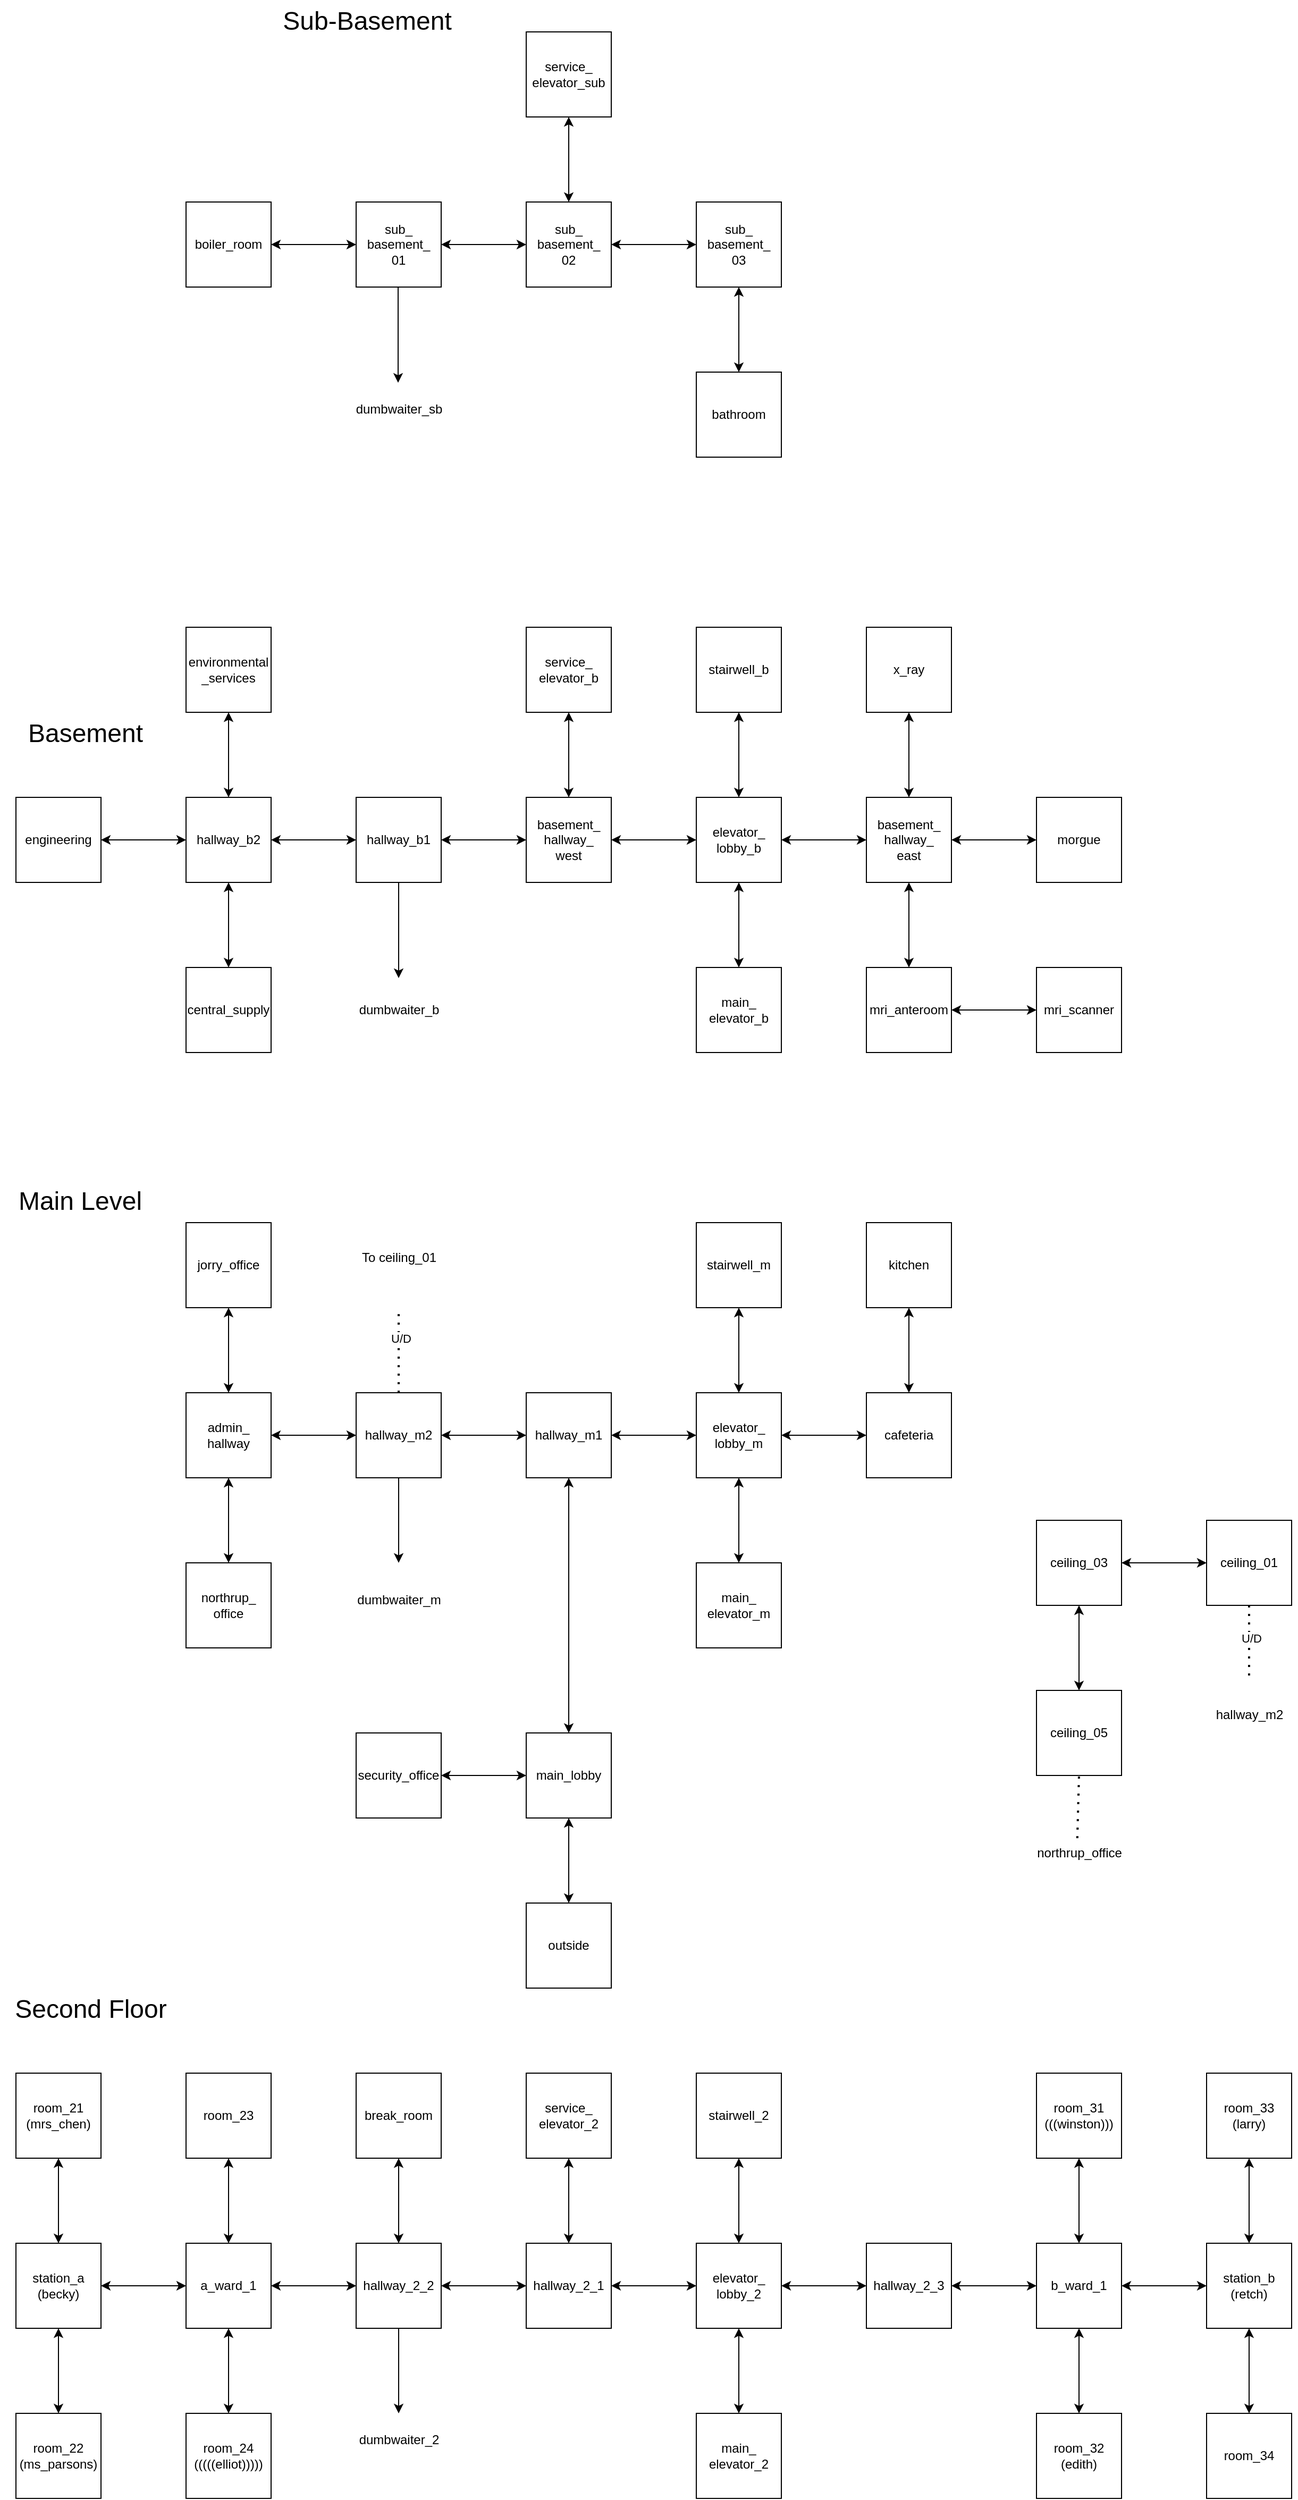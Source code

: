 <mxfile version="24.7.17">
  <diagram name="Page-1" id="ifslNYAoz_acobLtJExe">
    <mxGraphModel dx="3274" dy="3391" grid="1" gridSize="10" guides="1" tooltips="1" connect="1" arrows="1" fold="1" page="1" pageScale="1" pageWidth="1920" pageHeight="1200" math="0" shadow="0">
      <root>
        <mxCell id="0" />
        <mxCell id="1" parent="0" />
        <mxCell id="qfG-5sboeh_dWvt4FY1i-1" value="main_lobby" style="whiteSpace=wrap;html=1;aspect=fixed;" parent="1" vertex="1">
          <mxGeometry x="400" y="320" width="80" height="80" as="geometry" />
        </mxCell>
        <mxCell id="qfG-5sboeh_dWvt4FY1i-2" value="main_&lt;div&gt;elevator_m&lt;/div&gt;" style="whiteSpace=wrap;html=1;aspect=fixed;" parent="1" vertex="1">
          <mxGeometry x="560" y="160" width="80" height="80" as="geometry" />
        </mxCell>
        <mxCell id="qfG-5sboeh_dWvt4FY1i-8" value="security_office" style="whiteSpace=wrap;html=1;aspect=fixed;" parent="1" vertex="1">
          <mxGeometry x="240" y="320" width="80" height="80" as="geometry" />
        </mxCell>
        <mxCell id="qfG-5sboeh_dWvt4FY1i-12" value="elevator_&lt;div&gt;lobby_m&lt;/div&gt;" style="whiteSpace=wrap;html=1;aspect=fixed;" parent="1" vertex="1">
          <mxGeometry x="560" width="80" height="80" as="geometry" />
        </mxCell>
        <mxCell id="qfG-5sboeh_dWvt4FY1i-13" value="" style="endArrow=classic;startArrow=classic;html=1;rounded=0;exitX=0.5;exitY=0;exitDx=0;exitDy=0;entryX=0.5;entryY=1;entryDx=0;entryDy=0;" parent="1" source="qfG-5sboeh_dWvt4FY1i-2" target="qfG-5sboeh_dWvt4FY1i-12" edge="1">
          <mxGeometry width="50" height="50" relative="1" as="geometry">
            <mxPoint x="710" y="130" as="sourcePoint" />
            <mxPoint x="760" y="80" as="targetPoint" />
          </mxGeometry>
        </mxCell>
        <mxCell id="qfG-5sboeh_dWvt4FY1i-14" value="" style="endArrow=classic;startArrow=classic;html=1;rounded=0;entryX=0;entryY=0.5;entryDx=0;entryDy=0;exitX=1;exitY=0.5;exitDx=0;exitDy=0;" parent="1" target="qfG-5sboeh_dWvt4FY1i-12" edge="1">
          <mxGeometry width="50" height="50" relative="1" as="geometry">
            <mxPoint x="480" y="40" as="sourcePoint" />
            <mxPoint x="530" y="100" as="targetPoint" />
          </mxGeometry>
        </mxCell>
        <mxCell id="qfG-5sboeh_dWvt4FY1i-15" value="hallway_m1" style="whiteSpace=wrap;html=1;aspect=fixed;" parent="1" vertex="1">
          <mxGeometry x="400" width="80" height="80" as="geometry" />
        </mxCell>
        <mxCell id="qfG-5sboeh_dWvt4FY1i-16" value="admin_&lt;div&gt;hallway&lt;/div&gt;" style="whiteSpace=wrap;html=1;aspect=fixed;" parent="1" vertex="1">
          <mxGeometry x="80" width="80" height="80" as="geometry" />
        </mxCell>
        <mxCell id="qfG-5sboeh_dWvt4FY1i-17" value="cafeteria" style="whiteSpace=wrap;html=1;aspect=fixed;" parent="1" vertex="1">
          <mxGeometry x="720" width="80" height="80" as="geometry" />
        </mxCell>
        <mxCell id="qfG-5sboeh_dWvt4FY1i-18" value="kitchen" style="whiteSpace=wrap;html=1;aspect=fixed;" parent="1" vertex="1">
          <mxGeometry x="720" y="-160" width="80" height="80" as="geometry" />
        </mxCell>
        <mxCell id="qfG-5sboeh_dWvt4FY1i-21" value="" style="endArrow=classic;startArrow=classic;html=1;rounded=0;exitX=1;exitY=0.5;exitDx=0;exitDy=0;entryX=0;entryY=0.5;entryDx=0;entryDy=0;" parent="1" source="qfG-5sboeh_dWvt4FY1i-12" target="qfG-5sboeh_dWvt4FY1i-17" edge="1">
          <mxGeometry width="50" height="50" relative="1" as="geometry">
            <mxPoint x="670" y="-40" as="sourcePoint" />
            <mxPoint x="720" y="-90" as="targetPoint" />
          </mxGeometry>
        </mxCell>
        <mxCell id="qfG-5sboeh_dWvt4FY1i-24" value="northrup_&lt;div&gt;office&lt;/div&gt;" style="whiteSpace=wrap;html=1;aspect=fixed;" parent="1" vertex="1">
          <mxGeometry x="80" y="160" width="80" height="80" as="geometry" />
        </mxCell>
        <mxCell id="qfG-5sboeh_dWvt4FY1i-27" value="jorry_office" style="whiteSpace=wrap;html=1;aspect=fixed;" parent="1" vertex="1">
          <mxGeometry x="80" y="-160" width="80" height="80" as="geometry" />
        </mxCell>
        <mxCell id="qfG-5sboeh_dWvt4FY1i-28" value="" style="endArrow=classic;startArrow=classic;html=1;rounded=0;entryX=0.5;entryY=1;entryDx=0;entryDy=0;exitX=0.5;exitY=0;exitDx=0;exitDy=0;" parent="1" source="qfG-5sboeh_dWvt4FY1i-16" target="qfG-5sboeh_dWvt4FY1i-27" edge="1">
          <mxGeometry width="50" height="50" relative="1" as="geometry">
            <mxPoint x="30" as="sourcePoint" />
            <mxPoint x="80" y="-50" as="targetPoint" />
          </mxGeometry>
        </mxCell>
        <mxCell id="qfG-5sboeh_dWvt4FY1i-29" value="stairwell_m" style="whiteSpace=wrap;html=1;aspect=fixed;" parent="1" vertex="1">
          <mxGeometry x="560" y="-160" width="80" height="80" as="geometry" />
        </mxCell>
        <mxCell id="qfG-5sboeh_dWvt4FY1i-30" value="" style="endArrow=classic;startArrow=classic;html=1;rounded=0;exitX=0.5;exitY=0;exitDx=0;exitDy=0;entryX=0.5;entryY=1;entryDx=0;entryDy=0;" parent="1" source="qfG-5sboeh_dWvt4FY1i-12" target="qfG-5sboeh_dWvt4FY1i-29" edge="1">
          <mxGeometry width="50" height="50" relative="1" as="geometry">
            <mxPoint x="650" y="-40" as="sourcePoint" />
            <mxPoint x="700" y="-90" as="targetPoint" />
          </mxGeometry>
        </mxCell>
        <mxCell id="qfG-5sboeh_dWvt4FY1i-31" value="&lt;font style=&quot;font-size: 24px;&quot;&gt;Main Level&lt;/font&gt;" style="text;html=1;align=center;verticalAlign=middle;resizable=0;points=[];autosize=1;strokeColor=none;fillColor=none;" parent="1" vertex="1">
          <mxGeometry x="-90" y="-200" width="140" height="40" as="geometry" />
        </mxCell>
        <mxCell id="tPwMybB11Bxk-xAltd_m-1" value="main_&lt;div&gt;elevator_b&lt;/div&gt;" style="whiteSpace=wrap;html=1;aspect=fixed;" parent="1" vertex="1">
          <mxGeometry x="560" y="-400" width="80" height="80" as="geometry" />
        </mxCell>
        <mxCell id="tPwMybB11Bxk-xAltd_m-2" value="elevator_&lt;div&gt;lobby_b&lt;/div&gt;" style="whiteSpace=wrap;html=1;aspect=fixed;" parent="1" vertex="1">
          <mxGeometry x="560" y="-560" width="80" height="80" as="geometry" />
        </mxCell>
        <mxCell id="tPwMybB11Bxk-xAltd_m-3" value="" style="endArrow=classic;startArrow=classic;html=1;rounded=0;exitX=0.5;exitY=0;exitDx=0;exitDy=0;entryX=0.5;entryY=1;entryDx=0;entryDy=0;" parent="1" source="tPwMybB11Bxk-xAltd_m-1" target="tPwMybB11Bxk-xAltd_m-2" edge="1">
          <mxGeometry width="50" height="50" relative="1" as="geometry">
            <mxPoint x="720" y="-390" as="sourcePoint" />
            <mxPoint x="770" y="-440" as="targetPoint" />
          </mxGeometry>
        </mxCell>
        <mxCell id="tPwMybB11Bxk-xAltd_m-4" value="basement_&lt;div&gt;hallway_&lt;/div&gt;&lt;div&gt;east&lt;/div&gt;" style="whiteSpace=wrap;html=1;aspect=fixed;" parent="1" vertex="1">
          <mxGeometry x="720" y="-560" width="80" height="80" as="geometry" />
        </mxCell>
        <mxCell id="tPwMybB11Bxk-xAltd_m-5" value="basement_&lt;div&gt;hallway_&lt;/div&gt;&lt;div&gt;west&lt;/div&gt;" style="whiteSpace=wrap;html=1;aspect=fixed;" parent="1" vertex="1">
          <mxGeometry x="400" y="-560" width="80" height="80" as="geometry" />
        </mxCell>
        <mxCell id="tPwMybB11Bxk-xAltd_m-6" value="service_&lt;div&gt;elevator_b&lt;/div&gt;" style="whiteSpace=wrap;html=1;aspect=fixed;" parent="1" vertex="1">
          <mxGeometry x="400" y="-720" width="80" height="80" as="geometry" />
        </mxCell>
        <mxCell id="tPwMybB11Bxk-xAltd_m-7" value="" style="endArrow=classic;startArrow=classic;html=1;rounded=0;exitX=1;exitY=0.5;exitDx=0;exitDy=0;entryX=0;entryY=0.5;entryDx=0;entryDy=0;" parent="1" source="tPwMybB11Bxk-xAltd_m-2" target="tPwMybB11Bxk-xAltd_m-4" edge="1">
          <mxGeometry width="50" height="50" relative="1" as="geometry">
            <mxPoint x="720" y="-590" as="sourcePoint" />
            <mxPoint x="770" y="-640" as="targetPoint" />
          </mxGeometry>
        </mxCell>
        <mxCell id="tPwMybB11Bxk-xAltd_m-8" value="" style="endArrow=classic;startArrow=classic;html=1;rounded=0;entryX=0;entryY=0.5;entryDx=0;entryDy=0;exitX=1;exitY=0.5;exitDx=0;exitDy=0;" parent="1" source="tPwMybB11Bxk-xAltd_m-5" target="tPwMybB11Bxk-xAltd_m-2" edge="1">
          <mxGeometry width="50" height="50" relative="1" as="geometry">
            <mxPoint x="470" y="-410" as="sourcePoint" />
            <mxPoint x="520" y="-460" as="targetPoint" />
          </mxGeometry>
        </mxCell>
        <mxCell id="tPwMybB11Bxk-xAltd_m-9" value="" style="endArrow=classic;startArrow=classic;html=1;rounded=0;entryX=0.5;entryY=1;entryDx=0;entryDy=0;exitX=0.5;exitY=0;exitDx=0;exitDy=0;" parent="1" source="tPwMybB11Bxk-xAltd_m-5" target="tPwMybB11Bxk-xAltd_m-6" edge="1">
          <mxGeometry width="50" height="50" relative="1" as="geometry">
            <mxPoint x="350" y="-550" as="sourcePoint" />
            <mxPoint x="400" y="-600" as="targetPoint" />
          </mxGeometry>
        </mxCell>
        <mxCell id="tPwMybB11Bxk-xAltd_m-12" value="hallway_b2" style="whiteSpace=wrap;html=1;aspect=fixed;" parent="1" vertex="1">
          <mxGeometry x="80" y="-560" width="80" height="80" as="geometry" />
        </mxCell>
        <mxCell id="tPwMybB11Bxk-xAltd_m-15" value="engineering" style="whiteSpace=wrap;html=1;aspect=fixed;" parent="1" vertex="1">
          <mxGeometry x="-80" y="-560" width="80" height="80" as="geometry" />
        </mxCell>
        <mxCell id="tPwMybB11Bxk-xAltd_m-17" value="stairwell_b" style="whiteSpace=wrap;html=1;aspect=fixed;" parent="1" vertex="1">
          <mxGeometry x="560" y="-720" width="80" height="80" as="geometry" />
        </mxCell>
        <mxCell id="tPwMybB11Bxk-xAltd_m-18" value="" style="endArrow=classic;startArrow=classic;html=1;rounded=0;exitX=0.5;exitY=0;exitDx=0;exitDy=0;entryX=0.5;entryY=1;entryDx=0;entryDy=0;" parent="1" source="tPwMybB11Bxk-xAltd_m-2" target="tPwMybB11Bxk-xAltd_m-17" edge="1">
          <mxGeometry width="50" height="50" relative="1" as="geometry">
            <mxPoint x="680" y="-590" as="sourcePoint" />
            <mxPoint x="730" y="-640" as="targetPoint" />
          </mxGeometry>
        </mxCell>
        <mxCell id="tPwMybB11Bxk-xAltd_m-19" value="hallway_m2" style="whiteSpace=wrap;html=1;aspect=fixed;" parent="1" vertex="1">
          <mxGeometry x="240" width="80" height="80" as="geometry" />
        </mxCell>
        <mxCell id="tPwMybB11Bxk-xAltd_m-20" value="" style="endArrow=classic;startArrow=classic;html=1;rounded=0;exitX=1;exitY=0.5;exitDx=0;exitDy=0;entryX=0;entryY=0.5;entryDx=0;entryDy=0;" parent="1" source="qfG-5sboeh_dWvt4FY1i-16" target="tPwMybB11Bxk-xAltd_m-19" edge="1">
          <mxGeometry width="50" height="50" relative="1" as="geometry">
            <mxPoint x="220" y="-110" as="sourcePoint" />
            <mxPoint x="270" y="-160" as="targetPoint" />
          </mxGeometry>
        </mxCell>
        <mxCell id="tPwMybB11Bxk-xAltd_m-21" value="" style="endArrow=classic;startArrow=classic;html=1;rounded=0;exitX=1;exitY=0.5;exitDx=0;exitDy=0;entryX=0;entryY=0.5;entryDx=0;entryDy=0;" parent="1" source="tPwMybB11Bxk-xAltd_m-19" target="qfG-5sboeh_dWvt4FY1i-15" edge="1">
          <mxGeometry width="50" height="50" relative="1" as="geometry">
            <mxPoint x="330" y="-230" as="sourcePoint" />
            <mxPoint x="380" y="-280" as="targetPoint" />
          </mxGeometry>
        </mxCell>
        <mxCell id="tPwMybB11Bxk-xAltd_m-23" value="hallway_b1" style="whiteSpace=wrap;html=1;aspect=fixed;" parent="1" vertex="1">
          <mxGeometry x="240" y="-560" width="80" height="80" as="geometry" />
        </mxCell>
        <mxCell id="tPwMybB11Bxk-xAltd_m-24" value="" style="endArrow=classic;startArrow=classic;html=1;rounded=0;entryX=0;entryY=0.5;entryDx=0;entryDy=0;exitX=1;exitY=0.5;exitDx=0;exitDy=0;" parent="1" source="tPwMybB11Bxk-xAltd_m-23" target="tPwMybB11Bxk-xAltd_m-5" edge="1">
          <mxGeometry width="50" height="50" relative="1" as="geometry">
            <mxPoint x="320" y="-380" as="sourcePoint" />
            <mxPoint x="370" y="-430" as="targetPoint" />
          </mxGeometry>
        </mxCell>
        <mxCell id="tPwMybB11Bxk-xAltd_m-25" value="" style="endArrow=classic;startArrow=classic;html=1;rounded=0;exitX=1;exitY=0.5;exitDx=0;exitDy=0;entryX=0;entryY=0.5;entryDx=0;entryDy=0;" parent="1" source="tPwMybB11Bxk-xAltd_m-12" target="tPwMybB11Bxk-xAltd_m-23" edge="1">
          <mxGeometry width="50" height="50" relative="1" as="geometry">
            <mxPoint x="210" y="-600" as="sourcePoint" />
            <mxPoint x="260" y="-650" as="targetPoint" />
          </mxGeometry>
        </mxCell>
        <mxCell id="tPwMybB11Bxk-xAltd_m-27" value="dumbwaiter_m" style="text;html=1;align=center;verticalAlign=middle;resizable=0;points=[];autosize=1;strokeColor=none;fillColor=none;" parent="1" vertex="1">
          <mxGeometry x="225" y="180" width="110" height="30" as="geometry" />
        </mxCell>
        <mxCell id="tPwMybB11Bxk-xAltd_m-29" value="dumbwaiter_b" style="text;html=1;align=center;verticalAlign=middle;resizable=0;points=[];autosize=1;strokeColor=none;fillColor=none;" parent="1" vertex="1">
          <mxGeometry x="225" y="-375" width="110" height="30" as="geometry" />
        </mxCell>
        <mxCell id="tPwMybB11Bxk-xAltd_m-30" value="morgue" style="whiteSpace=wrap;html=1;aspect=fixed;" parent="1" vertex="1">
          <mxGeometry x="880" y="-560" width="80" height="80" as="geometry" />
        </mxCell>
        <mxCell id="tPwMybB11Bxk-xAltd_m-31" value="" style="endArrow=classic;startArrow=classic;html=1;rounded=0;exitX=1;exitY=0.5;exitDx=0;exitDy=0;entryX=0;entryY=0.5;entryDx=0;entryDy=0;" parent="1" source="tPwMybB11Bxk-xAltd_m-4" target="tPwMybB11Bxk-xAltd_m-30" edge="1">
          <mxGeometry width="50" height="50" relative="1" as="geometry">
            <mxPoint x="890" y="-660" as="sourcePoint" />
            <mxPoint x="870" y="-520" as="targetPoint" />
          </mxGeometry>
        </mxCell>
        <mxCell id="tPwMybB11Bxk-xAltd_m-32" value="&lt;font style=&quot;font-size: 24px;&quot;&gt;Basement&lt;/font&gt;" style="text;html=1;align=center;verticalAlign=middle;resizable=0;points=[];autosize=1;strokeColor=none;fillColor=none;" parent="1" vertex="1">
          <mxGeometry x="-80" y="-640" width="130" height="40" as="geometry" />
        </mxCell>
        <mxCell id="tPwMybB11Bxk-xAltd_m-33" value="main_&lt;div&gt;elevator_2&lt;/div&gt;" style="whiteSpace=wrap;html=1;aspect=fixed;" parent="1" vertex="1">
          <mxGeometry x="560" y="960" width="80" height="80" as="geometry" />
        </mxCell>
        <mxCell id="tPwMybB11Bxk-xAltd_m-34" value="elevator_&lt;div&gt;lobby_2&lt;/div&gt;" style="whiteSpace=wrap;html=1;aspect=fixed;" parent="1" vertex="1">
          <mxGeometry x="560" y="800" width="80" height="80" as="geometry" />
        </mxCell>
        <mxCell id="tPwMybB11Bxk-xAltd_m-35" value="" style="endArrow=classic;startArrow=classic;html=1;rounded=0;exitX=0.5;exitY=0;exitDx=0;exitDy=0;entryX=0.5;entryY=1;entryDx=0;entryDy=0;" parent="1" source="tPwMybB11Bxk-xAltd_m-33" target="tPwMybB11Bxk-xAltd_m-34" edge="1">
          <mxGeometry width="50" height="50" relative="1" as="geometry">
            <mxPoint x="720" y="970" as="sourcePoint" />
            <mxPoint x="770" y="920" as="targetPoint" />
          </mxGeometry>
        </mxCell>
        <mxCell id="tPwMybB11Bxk-xAltd_m-36" value="stairwell_2" style="whiteSpace=wrap;html=1;aspect=fixed;" parent="1" vertex="1">
          <mxGeometry x="560" y="640" width="80" height="80" as="geometry" />
        </mxCell>
        <mxCell id="tPwMybB11Bxk-xAltd_m-37" value="" style="endArrow=classic;startArrow=classic;html=1;rounded=0;exitX=0.5;exitY=0;exitDx=0;exitDy=0;entryX=0.5;entryY=1;entryDx=0;entryDy=0;" parent="1" source="tPwMybB11Bxk-xAltd_m-34" target="tPwMybB11Bxk-xAltd_m-36" edge="1">
          <mxGeometry width="50" height="50" relative="1" as="geometry">
            <mxPoint x="680" y="770" as="sourcePoint" />
            <mxPoint x="730" y="720" as="targetPoint" />
          </mxGeometry>
        </mxCell>
        <mxCell id="tPwMybB11Bxk-xAltd_m-38" value="hallway_2_1" style="whiteSpace=wrap;html=1;aspect=fixed;" parent="1" vertex="1">
          <mxGeometry x="400" y="800" width="80" height="80" as="geometry" />
        </mxCell>
        <mxCell id="tPwMybB11Bxk-xAltd_m-39" value="service_&lt;div&gt;elevator_2&lt;/div&gt;" style="whiteSpace=wrap;html=1;aspect=fixed;" parent="1" vertex="1">
          <mxGeometry x="400" y="640" width="80" height="80" as="geometry" />
        </mxCell>
        <mxCell id="tPwMybB11Bxk-xAltd_m-40" value="" style="endArrow=classic;startArrow=classic;html=1;rounded=0;entryX=0;entryY=0.5;entryDx=0;entryDy=0;exitX=1;exitY=0.5;exitDx=0;exitDy=0;" parent="1" source="tPwMybB11Bxk-xAltd_m-38" target="tPwMybB11Bxk-xAltd_m-34" edge="1">
          <mxGeometry width="50" height="50" relative="1" as="geometry">
            <mxPoint x="450" y="970" as="sourcePoint" />
            <mxPoint x="500" y="920" as="targetPoint" />
          </mxGeometry>
        </mxCell>
        <mxCell id="tPwMybB11Bxk-xAltd_m-41" value="" style="endArrow=classic;startArrow=classic;html=1;rounded=0;entryX=0.5;entryY=1;entryDx=0;entryDy=0;exitX=0.5;exitY=0;exitDx=0;exitDy=0;" parent="1" source="tPwMybB11Bxk-xAltd_m-38" target="tPwMybB11Bxk-xAltd_m-39" edge="1">
          <mxGeometry width="50" height="50" relative="1" as="geometry">
            <mxPoint x="310" y="830" as="sourcePoint" />
            <mxPoint x="360" y="780" as="targetPoint" />
          </mxGeometry>
        </mxCell>
        <mxCell id="tPwMybB11Bxk-xAltd_m-42" value="hallway_2_2" style="whiteSpace=wrap;html=1;aspect=fixed;" parent="1" vertex="1">
          <mxGeometry x="240" y="800" width="80" height="80" as="geometry" />
        </mxCell>
        <mxCell id="tPwMybB11Bxk-xAltd_m-43" value="" style="endArrow=classic;startArrow=classic;html=1;rounded=0;exitX=1;exitY=0.5;exitDx=0;exitDy=0;entryX=0;entryY=0.5;entryDx=0;entryDy=0;" parent="1" source="tPwMybB11Bxk-xAltd_m-42" target="tPwMybB11Bxk-xAltd_m-38" edge="1">
          <mxGeometry width="50" height="50" relative="1" as="geometry">
            <mxPoint x="290" y="690" as="sourcePoint" />
            <mxPoint x="340" y="640" as="targetPoint" />
          </mxGeometry>
        </mxCell>
        <mxCell id="tPwMybB11Bxk-xAltd_m-44" value="dumbwaiter_2" style="text;html=1;align=center;verticalAlign=middle;resizable=0;points=[];autosize=1;strokeColor=none;fillColor=none;" parent="1" vertex="1">
          <mxGeometry x="225" y="970" width="110" height="30" as="geometry" />
        </mxCell>
        <mxCell id="tPwMybB11Bxk-xAltd_m-47" value="&lt;font style=&quot;font-size: 24px;&quot;&gt;Second Floor&lt;/font&gt;" style="text;html=1;align=center;verticalAlign=middle;resizable=0;points=[];autosize=1;strokeColor=none;fillColor=none;" parent="1" vertex="1">
          <mxGeometry x="-95" y="560" width="170" height="40" as="geometry" />
        </mxCell>
        <mxCell id="asU1JeA8CYxMuC0H8y0G-1" value="" style="endArrow=classic;html=1;rounded=0;exitX=0.5;exitY=1;exitDx=0;exitDy=0;" parent="1" source="tPwMybB11Bxk-xAltd_m-23" edge="1">
          <mxGeometry width="50" height="50" relative="1" as="geometry">
            <mxPoint x="300" y="-400" as="sourcePoint" />
            <mxPoint x="280" y="-390" as="targetPoint" />
          </mxGeometry>
        </mxCell>
        <mxCell id="asU1JeA8CYxMuC0H8y0G-2" value="" style="endArrow=classic;html=1;rounded=0;exitX=0.5;exitY=1;exitDx=0;exitDy=0;" parent="1" source="tPwMybB11Bxk-xAltd_m-19" edge="1">
          <mxGeometry width="50" height="50" relative="1" as="geometry">
            <mxPoint x="290" y="140" as="sourcePoint" />
            <mxPoint x="280" y="160" as="targetPoint" />
          </mxGeometry>
        </mxCell>
        <mxCell id="asU1JeA8CYxMuC0H8y0G-3" value="" style="endArrow=classic;html=1;rounded=0;exitX=0.5;exitY=1;exitDx=0;exitDy=0;" parent="1" source="tPwMybB11Bxk-xAltd_m-42" edge="1">
          <mxGeometry width="50" height="50" relative="1" as="geometry">
            <mxPoint x="330" y="950" as="sourcePoint" />
            <mxPoint x="280" y="960" as="targetPoint" />
          </mxGeometry>
        </mxCell>
        <mxCell id="asU1JeA8CYxMuC0H8y0G-6" value="sub_&lt;div&gt;basement_&lt;/div&gt;&lt;div&gt;01&lt;/div&gt;" style="whiteSpace=wrap;html=1;aspect=fixed;" parent="1" vertex="1">
          <mxGeometry x="240" y="-1120" width="80" height="80" as="geometry" />
        </mxCell>
        <mxCell id="asU1JeA8CYxMuC0H8y0G-11" value="central_supply" style="whiteSpace=wrap;html=1;aspect=fixed;" parent="1" vertex="1">
          <mxGeometry x="80" y="-400" width="80" height="80" as="geometry" />
        </mxCell>
        <mxCell id="asU1JeA8CYxMuC0H8y0G-12" value="sub_&lt;div&gt;basement_&lt;/div&gt;&lt;div&gt;02&lt;/div&gt;" style="whiteSpace=wrap;html=1;aspect=fixed;" parent="1" vertex="1">
          <mxGeometry x="400" y="-1120" width="80" height="80" as="geometry" />
        </mxCell>
        <mxCell id="asU1JeA8CYxMuC0H8y0G-14" value="service_&lt;div&gt;elevator_sub&lt;/div&gt;" style="whiteSpace=wrap;html=1;aspect=fixed;" parent="1" vertex="1">
          <mxGeometry x="400" y="-1280" width="80" height="80" as="geometry" />
        </mxCell>
        <mxCell id="asU1JeA8CYxMuC0H8y0G-15" value="" style="endArrow=classic;startArrow=classic;html=1;rounded=0;exitX=0.5;exitY=0;exitDx=0;exitDy=0;entryX=0.5;entryY=1;entryDx=0;entryDy=0;" parent="1" source="asU1JeA8CYxMuC0H8y0G-12" target="asU1JeA8CYxMuC0H8y0G-14" edge="1">
          <mxGeometry width="50" height="50" relative="1" as="geometry">
            <mxPoint x="490" y="-1140" as="sourcePoint" />
            <mxPoint x="540" y="-1190" as="targetPoint" />
          </mxGeometry>
        </mxCell>
        <mxCell id="asU1JeA8CYxMuC0H8y0G-20" value="&lt;font style=&quot;font-size: 24px;&quot;&gt;Sub-Basement&lt;/font&gt;" style="text;html=1;align=center;verticalAlign=middle;resizable=0;points=[];autosize=1;strokeColor=none;fillColor=none;" parent="1" vertex="1">
          <mxGeometry x="160" y="-1310" width="180" height="40" as="geometry" />
        </mxCell>
        <mxCell id="mr-Dp4IAB0k9WiGIZRGf-1" value="" style="endArrow=classic;startArrow=classic;html=1;rounded=0;exitX=1;exitY=0.5;exitDx=0;exitDy=0;entryX=0;entryY=0.5;entryDx=0;entryDy=0;" parent="1" source="tPwMybB11Bxk-xAltd_m-15" target="tPwMybB11Bxk-xAltd_m-12" edge="1">
          <mxGeometry width="50" height="50" relative="1" as="geometry">
            <mxPoint x="130" y="-670" as="sourcePoint" />
            <mxPoint x="180" y="-720" as="targetPoint" />
          </mxGeometry>
        </mxCell>
        <mxCell id="oefkJ1ysLZ4ZXrgewn-d-1" value="environmental&lt;div&gt;_services&lt;/div&gt;" style="whiteSpace=wrap;html=1;aspect=fixed;" parent="1" vertex="1">
          <mxGeometry x="80" y="-720" width="80" height="80" as="geometry" />
        </mxCell>
        <mxCell id="oefkJ1ysLZ4ZXrgewn-d-2" value="" style="endArrow=classic;startArrow=classic;html=1;rounded=0;exitX=0.5;exitY=0;exitDx=0;exitDy=0;entryX=0.5;entryY=1;entryDx=0;entryDy=0;" parent="1" source="tPwMybB11Bxk-xAltd_m-12" target="oefkJ1ysLZ4ZXrgewn-d-1" edge="1">
          <mxGeometry width="50" height="50" relative="1" as="geometry">
            <mxPoint x="210" y="-590" as="sourcePoint" />
            <mxPoint x="260" y="-640" as="targetPoint" />
          </mxGeometry>
        </mxCell>
        <mxCell id="Ro30wuysqxpOcJ6ZnLPi-1" value="hallway_2_3" style="whiteSpace=wrap;html=1;aspect=fixed;" parent="1" vertex="1">
          <mxGeometry x="720" y="800" width="80" height="80" as="geometry" />
        </mxCell>
        <mxCell id="Ro30wuysqxpOcJ6ZnLPi-2" value="" style="endArrow=classic;startArrow=classic;html=1;rounded=0;exitX=1;exitY=0.5;exitDx=0;exitDy=0;entryX=0;entryY=0.5;entryDx=0;entryDy=0;" parent="1" source="tPwMybB11Bxk-xAltd_m-34" target="Ro30wuysqxpOcJ6ZnLPi-1" edge="1">
          <mxGeometry width="50" height="50" relative="1" as="geometry">
            <mxPoint x="700" y="740" as="sourcePoint" />
            <mxPoint x="750" y="690" as="targetPoint" />
          </mxGeometry>
        </mxCell>
        <mxCell id="Ro30wuysqxpOcJ6ZnLPi-5" value="x_ray" style="whiteSpace=wrap;html=1;aspect=fixed;" parent="1" vertex="1">
          <mxGeometry x="720" y="-720" width="80" height="80" as="geometry" />
        </mxCell>
        <mxCell id="Ro30wuysqxpOcJ6ZnLPi-7" value="mri_anteroom" style="whiteSpace=wrap;html=1;aspect=fixed;" parent="1" vertex="1">
          <mxGeometry x="720" y="-400" width="80" height="80" as="geometry" />
        </mxCell>
        <mxCell id="Ro30wuysqxpOcJ6ZnLPi-8" value="mri_scanner" style="whiteSpace=wrap;html=1;aspect=fixed;" parent="1" vertex="1">
          <mxGeometry x="880" y="-400" width="80" height="80" as="geometry" />
        </mxCell>
        <mxCell id="Wa4HmB7pNGT4p0sFPQ5S-1" value="a_ward_1" style="whiteSpace=wrap;html=1;aspect=fixed;" parent="1" vertex="1">
          <mxGeometry x="80" y="800" width="80" height="80" as="geometry" />
        </mxCell>
        <mxCell id="Wa4HmB7pNGT4p0sFPQ5S-2" value="" style="endArrow=classic;startArrow=classic;html=1;rounded=0;exitX=1;exitY=0.5;exitDx=0;exitDy=0;entryX=0;entryY=0.5;entryDx=0;entryDy=0;" parent="1" source="Wa4HmB7pNGT4p0sFPQ5S-1" target="tPwMybB11Bxk-xAltd_m-42" edge="1">
          <mxGeometry width="50" height="50" relative="1" as="geometry">
            <mxPoint x="210" y="740" as="sourcePoint" />
            <mxPoint x="260" y="690" as="targetPoint" />
          </mxGeometry>
        </mxCell>
        <mxCell id="Wa4HmB7pNGT4p0sFPQ5S-3" value="station_a&lt;div&gt;(becky)&lt;/div&gt;" style="whiteSpace=wrap;html=1;aspect=fixed;" parent="1" vertex="1">
          <mxGeometry x="-80" y="800" width="80" height="80" as="geometry" />
        </mxCell>
        <mxCell id="Wa4HmB7pNGT4p0sFPQ5S-4" value="" style="endArrow=classic;startArrow=classic;html=1;rounded=0;exitX=1;exitY=0.5;exitDx=0;exitDy=0;entryX=0;entryY=0.5;entryDx=0;entryDy=0;" parent="1" source="Wa4HmB7pNGT4p0sFPQ5S-3" target="Wa4HmB7pNGT4p0sFPQ5S-1" edge="1">
          <mxGeometry width="50" height="50" relative="1" as="geometry">
            <mxPoint x="160" y="720" as="sourcePoint" />
            <mxPoint x="210" y="670" as="targetPoint" />
          </mxGeometry>
        </mxCell>
        <mxCell id="InT270h7NLE9BvcGHs4i-1" value="outside" style="whiteSpace=wrap;html=1;aspect=fixed;" parent="1" vertex="1">
          <mxGeometry x="400" y="480" width="80" height="80" as="geometry" />
        </mxCell>
        <mxCell id="InT270h7NLE9BvcGHs4i-2" value="" style="endArrow=classic;startArrow=classic;html=1;rounded=0;exitX=0.5;exitY=0;exitDx=0;exitDy=0;entryX=0.5;entryY=1;entryDx=0;entryDy=0;" parent="1" source="InT270h7NLE9BvcGHs4i-1" target="qfG-5sboeh_dWvt4FY1i-1" edge="1">
          <mxGeometry width="50" height="50" relative="1" as="geometry">
            <mxPoint x="520" y="440" as="sourcePoint" />
            <mxPoint x="570" y="390" as="targetPoint" />
          </mxGeometry>
        </mxCell>
        <mxCell id="l9DeKeTZ9b0HpHlxS__q-1" value="room_21&lt;div&gt;(mrs_chen)&lt;/div&gt;" style="whiteSpace=wrap;html=1;aspect=fixed;" parent="1" vertex="1">
          <mxGeometry x="-80" y="640" width="80" height="80" as="geometry" />
        </mxCell>
        <mxCell id="l9DeKeTZ9b0HpHlxS__q-2" value="room_23" style="whiteSpace=wrap;html=1;aspect=fixed;" parent="1" vertex="1">
          <mxGeometry x="80" y="640" width="80" height="80" as="geometry" />
        </mxCell>
        <mxCell id="l9DeKeTZ9b0HpHlxS__q-4" value="" style="endArrow=classic;startArrow=classic;html=1;rounded=0;exitX=0.5;exitY=0;exitDx=0;exitDy=0;entryX=0.5;entryY=1;entryDx=0;entryDy=0;" parent="1" source="Wa4HmB7pNGT4p0sFPQ5S-3" target="l9DeKeTZ9b0HpHlxS__q-1" edge="1">
          <mxGeometry width="50" height="50" relative="1" as="geometry">
            <mxPoint x="10" y="780" as="sourcePoint" />
            <mxPoint x="60" y="730" as="targetPoint" />
          </mxGeometry>
        </mxCell>
        <mxCell id="l9DeKeTZ9b0HpHlxS__q-5" value="" style="endArrow=classic;startArrow=classic;html=1;rounded=0;exitX=0.5;exitY=0;exitDx=0;exitDy=0;entryX=0.5;entryY=1;entryDx=0;entryDy=0;" parent="1" source="Wa4HmB7pNGT4p0sFPQ5S-1" target="l9DeKeTZ9b0HpHlxS__q-2" edge="1">
          <mxGeometry width="50" height="50" relative="1" as="geometry">
            <mxPoint x="210" y="740" as="sourcePoint" />
            <mxPoint x="260" y="690" as="targetPoint" />
          </mxGeometry>
        </mxCell>
        <mxCell id="l9DeKeTZ9b0HpHlxS__q-6" value="room_22&lt;div&gt;(ms_parsons)&lt;/div&gt;" style="whiteSpace=wrap;html=1;aspect=fixed;" parent="1" vertex="1">
          <mxGeometry x="-80" y="960" width="80" height="80" as="geometry" />
        </mxCell>
        <mxCell id="l9DeKeTZ9b0HpHlxS__q-7" value="room_24&lt;div&gt;(((((elliot)))))&lt;/div&gt;" style="whiteSpace=wrap;html=1;aspect=fixed;" parent="1" vertex="1">
          <mxGeometry x="80" y="960" width="80" height="80" as="geometry" />
        </mxCell>
        <mxCell id="l9DeKeTZ9b0HpHlxS__q-8" value="" style="endArrow=classic;startArrow=classic;html=1;rounded=0;entryX=0.5;entryY=1;entryDx=0;entryDy=0;exitX=0.5;exitY=0;exitDx=0;exitDy=0;" parent="1" source="l9DeKeTZ9b0HpHlxS__q-7" target="Wa4HmB7pNGT4p0sFPQ5S-1" edge="1">
          <mxGeometry width="50" height="50" relative="1" as="geometry">
            <mxPoint x="80" y="950" as="sourcePoint" />
            <mxPoint x="130" y="900" as="targetPoint" />
          </mxGeometry>
        </mxCell>
        <mxCell id="l9DeKeTZ9b0HpHlxS__q-9" value="" style="endArrow=classic;startArrow=classic;html=1;rounded=0;exitX=0.5;exitY=0;exitDx=0;exitDy=0;entryX=0.5;entryY=1;entryDx=0;entryDy=0;" parent="1" source="l9DeKeTZ9b0HpHlxS__q-6" target="Wa4HmB7pNGT4p0sFPQ5S-3" edge="1">
          <mxGeometry width="50" height="50" relative="1" as="geometry">
            <mxPoint y="940" as="sourcePoint" />
            <mxPoint x="50" y="890" as="targetPoint" />
          </mxGeometry>
        </mxCell>
        <mxCell id="X3zGMK6VJxMwTFyrHBYT-1" value="b_ward_1" style="whiteSpace=wrap;html=1;aspect=fixed;" parent="1" vertex="1">
          <mxGeometry x="880" y="800" width="80" height="80" as="geometry" />
        </mxCell>
        <mxCell id="X3zGMK6VJxMwTFyrHBYT-2" value="station_b&lt;div&gt;(retch)&lt;/div&gt;" style="whiteSpace=wrap;html=1;aspect=fixed;" parent="1" vertex="1">
          <mxGeometry x="1040" y="800" width="80" height="80" as="geometry" />
        </mxCell>
        <mxCell id="RnkapRIIYIxoiKLD8Jqy-4" value="break_room" style="whiteSpace=wrap;html=1;aspect=fixed;" parent="1" vertex="1">
          <mxGeometry x="240" y="640" width="80" height="80" as="geometry" />
        </mxCell>
        <mxCell id="Se65NE5hqtVho5Owk1Go-1" value="room_31&lt;div&gt;(((winston)))&lt;/div&gt;" style="whiteSpace=wrap;html=1;aspect=fixed;" parent="1" vertex="1">
          <mxGeometry x="880" y="640" width="80" height="80" as="geometry" />
        </mxCell>
        <mxCell id="Se65NE5hqtVho5Owk1Go-2" value="room_32&lt;div&gt;(edith)&lt;/div&gt;" style="whiteSpace=wrap;html=1;aspect=fixed;" parent="1" vertex="1">
          <mxGeometry x="880" y="960" width="80" height="80" as="geometry" />
        </mxCell>
        <mxCell id="Se65NE5hqtVho5Owk1Go-3" value="room_33&lt;div&gt;(larry)&lt;/div&gt;" style="whiteSpace=wrap;html=1;aspect=fixed;" parent="1" vertex="1">
          <mxGeometry x="1040" y="640" width="80" height="80" as="geometry" />
        </mxCell>
        <mxCell id="Se65NE5hqtVho5Owk1Go-4" value="room_34" style="whiteSpace=wrap;html=1;aspect=fixed;" parent="1" vertex="1">
          <mxGeometry x="1040" y="960" width="80" height="80" as="geometry" />
        </mxCell>
        <mxCell id="H6gIyjHhuOFso3kUnR7H-1" value="" style="endArrow=classic;html=1;rounded=0;exitX=0.5;exitY=1;exitDx=0;exitDy=0;" parent="1" edge="1">
          <mxGeometry width="50" height="50" relative="1" as="geometry">
            <mxPoint x="279.5" y="-1040" as="sourcePoint" />
            <mxPoint x="279.5" y="-950" as="targetPoint" />
          </mxGeometry>
        </mxCell>
        <mxCell id="H6gIyjHhuOFso3kUnR7H-2" value="dumbwaiter_sb" style="text;html=1;align=center;verticalAlign=middle;resizable=0;points=[];autosize=1;strokeColor=none;fillColor=none;" parent="1" vertex="1">
          <mxGeometry x="230" y="-940" width="100" height="30" as="geometry" />
        </mxCell>
        <mxCell id="N4_f-uzJbNRW8--8sJQ5-1" value="" style="endArrow=classic;startArrow=classic;html=1;rounded=0;exitX=1;exitY=0.5;exitDx=0;exitDy=0;entryX=0;entryY=0.5;entryDx=0;entryDy=0;" parent="1" source="asU1JeA8CYxMuC0H8y0G-6" target="asU1JeA8CYxMuC0H8y0G-12" edge="1">
          <mxGeometry width="50" height="50" relative="1" as="geometry">
            <mxPoint x="310" y="-1170" as="sourcePoint" />
            <mxPoint x="360" y="-1220" as="targetPoint" />
          </mxGeometry>
        </mxCell>
        <mxCell id="N4_f-uzJbNRW8--8sJQ5-2" value="boiler_room" style="whiteSpace=wrap;html=1;aspect=fixed;" parent="1" vertex="1">
          <mxGeometry x="80" y="-1120" width="80" height="80" as="geometry" />
        </mxCell>
        <mxCell id="N4_f-uzJbNRW8--8sJQ5-3" value="" style="endArrow=classic;startArrow=classic;html=1;rounded=0;entryX=0;entryY=0.5;entryDx=0;entryDy=0;exitX=1;exitY=0.5;exitDx=0;exitDy=0;" parent="1" source="N4_f-uzJbNRW8--8sJQ5-2" target="asU1JeA8CYxMuC0H8y0G-6" edge="1">
          <mxGeometry width="50" height="50" relative="1" as="geometry">
            <mxPoint x="120" y="-950" as="sourcePoint" />
            <mxPoint x="170" y="-1000" as="targetPoint" />
          </mxGeometry>
        </mxCell>
        <mxCell id="Jl3BJ8tSFotL6OoS965q-2" value="" style="endArrow=none;dashed=1;html=1;dashPattern=1 3;strokeWidth=2;rounded=0;exitX=0.5;exitY=0;exitDx=0;exitDy=0;" parent="1" source="tPwMybB11Bxk-xAltd_m-19" edge="1">
          <mxGeometry width="50" height="50" relative="1" as="geometry">
            <mxPoint x="300" y="-90" as="sourcePoint" />
            <mxPoint x="280" y="-80" as="targetPoint" />
          </mxGeometry>
        </mxCell>
        <mxCell id="Jl3BJ8tSFotL6OoS965q-3" value="U/D" style="edgeLabel;html=1;align=center;verticalAlign=middle;resizable=0;points=[];" parent="Jl3BJ8tSFotL6OoS965q-2" vertex="1" connectable="0">
          <mxGeometry x="0.293" y="-2" relative="1" as="geometry">
            <mxPoint as="offset" />
          </mxGeometry>
        </mxCell>
        <mxCell id="Jl3BJ8tSFotL6OoS965q-4" value="To ceiling_01" style="text;html=1;align=center;verticalAlign=middle;resizable=0;points=[];autosize=1;strokeColor=none;fillColor=none;" parent="1" vertex="1">
          <mxGeometry x="235" y="-142" width="90" height="30" as="geometry" />
        </mxCell>
        <mxCell id="Jl3BJ8tSFotL6OoS965q-25" value="ceiling_01" style="whiteSpace=wrap;html=1;aspect=fixed;" parent="1" vertex="1">
          <mxGeometry x="1040" y="120" width="80" height="80" as="geometry" />
        </mxCell>
        <mxCell id="Jl3BJ8tSFotL6OoS965q-27" value="ceiling_03" style="whiteSpace=wrap;html=1;aspect=fixed;" parent="1" vertex="1">
          <mxGeometry x="880" y="120" width="80" height="80" as="geometry" />
        </mxCell>
        <mxCell id="Jl3BJ8tSFotL6OoS965q-29" value="ceiling_05" style="whiteSpace=wrap;html=1;aspect=fixed;" parent="1" vertex="1">
          <mxGeometry x="880" y="280" width="80" height="80" as="geometry" />
        </mxCell>
        <mxCell id="Jl3BJ8tSFotL6OoS965q-34" value="" style="endArrow=none;dashed=1;html=1;dashPattern=1 3;strokeWidth=2;rounded=0;exitX=0.5;exitY=1;exitDx=0;exitDy=0;" parent="1" source="Jl3BJ8tSFotL6OoS965q-25" edge="1">
          <mxGeometry width="50" height="50" relative="1" as="geometry">
            <mxPoint x="1190" y="270" as="sourcePoint" />
            <mxPoint x="1080" y="270" as="targetPoint" />
          </mxGeometry>
        </mxCell>
        <mxCell id="Jl3BJ8tSFotL6OoS965q-35" value="U/D" style="edgeLabel;html=1;align=center;verticalAlign=middle;resizable=0;points=[];" parent="Jl3BJ8tSFotL6OoS965q-34" vertex="1" connectable="0">
          <mxGeometry x="-0.11" y="2" relative="1" as="geometry">
            <mxPoint as="offset" />
          </mxGeometry>
        </mxCell>
        <mxCell id="Jl3BJ8tSFotL6OoS965q-36" value="hallway_m2" style="text;html=1;align=center;verticalAlign=middle;resizable=0;points=[];autosize=1;strokeColor=none;fillColor=none;" parent="1" vertex="1">
          <mxGeometry x="1035" y="288" width="90" height="30" as="geometry" />
        </mxCell>
        <mxCell id="bXn8dek6GAgBmN7YtIxG-1" value="" style="endArrow=classic;startArrow=classic;html=1;rounded=0;entryX=0.5;entryY=1;entryDx=0;entryDy=0;exitX=0.5;exitY=0;exitDx=0;exitDy=0;" parent="1" source="qfG-5sboeh_dWvt4FY1i-17" target="qfG-5sboeh_dWvt4FY1i-18" edge="1">
          <mxGeometry width="50" height="50" relative="1" as="geometry">
            <mxPoint x="620" as="sourcePoint" />
            <mxPoint x="670" y="-50" as="targetPoint" />
          </mxGeometry>
        </mxCell>
        <mxCell id="TogBh1jsZu8j-MQdMGhb-1" value="" style="endArrow=classic;startArrow=classic;html=1;rounded=0;exitX=0.5;exitY=0;exitDx=0;exitDy=0;entryX=0.5;entryY=1;entryDx=0;entryDy=0;" parent="1" source="tPwMybB11Bxk-xAltd_m-4" target="Ro30wuysqxpOcJ6ZnLPi-5" edge="1">
          <mxGeometry width="50" height="50" relative="1" as="geometry">
            <mxPoint x="810" y="-580" as="sourcePoint" />
            <mxPoint x="860" y="-630" as="targetPoint" />
          </mxGeometry>
        </mxCell>
        <mxCell id="TogBh1jsZu8j-MQdMGhb-2" value="" style="endArrow=classic;startArrow=classic;html=1;rounded=0;exitX=1;exitY=0.5;exitDx=0;exitDy=0;entryX=0;entryY=0.5;entryDx=0;entryDy=0;" parent="1" source="Ro30wuysqxpOcJ6ZnLPi-7" target="Ro30wuysqxpOcJ6ZnLPi-8" edge="1">
          <mxGeometry width="50" height="50" relative="1" as="geometry">
            <mxPoint x="800" y="-230" as="sourcePoint" />
            <mxPoint x="850" y="-280" as="targetPoint" />
          </mxGeometry>
        </mxCell>
        <mxCell id="TogBh1jsZu8j-MQdMGhb-3" value="" style="endArrow=classic;startArrow=classic;html=1;rounded=0;entryX=0.5;entryY=1;entryDx=0;entryDy=0;exitX=0.5;exitY=0;exitDx=0;exitDy=0;" parent="1" source="Ro30wuysqxpOcJ6ZnLPi-7" target="tPwMybB11Bxk-xAltd_m-4" edge="1">
          <mxGeometry width="50" height="50" relative="1" as="geometry">
            <mxPoint x="680" y="-400" as="sourcePoint" />
            <mxPoint x="730" y="-450" as="targetPoint" />
          </mxGeometry>
        </mxCell>
        <mxCell id="TogBh1jsZu8j-MQdMGhb-4" value="" style="endArrow=classic;startArrow=classic;html=1;rounded=0;exitX=0.5;exitY=0;exitDx=0;exitDy=0;entryX=0.5;entryY=1;entryDx=0;entryDy=0;" parent="1" source="tPwMybB11Bxk-xAltd_m-42" target="RnkapRIIYIxoiKLD8Jqy-4" edge="1">
          <mxGeometry width="50" height="50" relative="1" as="geometry">
            <mxPoint x="320" y="780" as="sourcePoint" />
            <mxPoint x="370" y="730" as="targetPoint" />
          </mxGeometry>
        </mxCell>
        <mxCell id="TogBh1jsZu8j-MQdMGhb-5" value="" style="endArrow=classic;startArrow=classic;html=1;rounded=0;entryX=0.5;entryY=1;entryDx=0;entryDy=0;exitX=0.5;exitY=0;exitDx=0;exitDy=0;" parent="1" source="qfG-5sboeh_dWvt4FY1i-1" target="qfG-5sboeh_dWvt4FY1i-15" edge="1">
          <mxGeometry width="50" height="50" relative="1" as="geometry">
            <mxPoint x="380" y="220" as="sourcePoint" />
            <mxPoint x="430" y="170" as="targetPoint" />
          </mxGeometry>
        </mxCell>
        <mxCell id="TogBh1jsZu8j-MQdMGhb-6" value="" style="endArrow=classic;startArrow=classic;html=1;rounded=0;exitX=1;exitY=0.5;exitDx=0;exitDy=0;entryX=0;entryY=0.5;entryDx=0;entryDy=0;" parent="1" source="qfG-5sboeh_dWvt4FY1i-8" target="qfG-5sboeh_dWvt4FY1i-1" edge="1">
          <mxGeometry width="50" height="50" relative="1" as="geometry">
            <mxPoint x="340" y="290" as="sourcePoint" />
            <mxPoint x="390" y="240" as="targetPoint" />
          </mxGeometry>
        </mxCell>
        <mxCell id="AqvD5pvh6UB8vr0mb3pu-1" value="" style="endArrow=classic;startArrow=classic;html=1;rounded=0;exitX=0.5;exitY=0;exitDx=0;exitDy=0;entryX=0.5;entryY=1;entryDx=0;entryDy=0;" parent="1" source="X3zGMK6VJxMwTFyrHBYT-1" target="Se65NE5hqtVho5Owk1Go-1" edge="1">
          <mxGeometry width="50" height="50" relative="1" as="geometry">
            <mxPoint x="1180" y="760" as="sourcePoint" />
            <mxPoint x="1230" y="710" as="targetPoint" />
          </mxGeometry>
        </mxCell>
        <mxCell id="AqvD5pvh6UB8vr0mb3pu-2" value="" style="endArrow=classic;startArrow=classic;html=1;rounded=0;exitX=0.5;exitY=0;exitDx=0;exitDy=0;entryX=0.5;entryY=1;entryDx=0;entryDy=0;" parent="1" source="Se65NE5hqtVho5Owk1Go-2" target="X3zGMK6VJxMwTFyrHBYT-1" edge="1">
          <mxGeometry width="50" height="50" relative="1" as="geometry">
            <mxPoint x="1230" y="850" as="sourcePoint" />
            <mxPoint x="1280" y="800" as="targetPoint" />
          </mxGeometry>
        </mxCell>
        <mxCell id="AqvD5pvh6UB8vr0mb3pu-3" value="" style="endArrow=classic;startArrow=classic;html=1;rounded=0;exitX=1;exitY=0.5;exitDx=0;exitDy=0;entryX=0;entryY=0.5;entryDx=0;entryDy=0;" parent="1" source="X3zGMK6VJxMwTFyrHBYT-1" target="X3zGMK6VJxMwTFyrHBYT-2" edge="1">
          <mxGeometry width="50" height="50" relative="1" as="geometry">
            <mxPoint x="990" y="800" as="sourcePoint" />
            <mxPoint x="1040" y="750" as="targetPoint" />
          </mxGeometry>
        </mxCell>
        <mxCell id="AqvD5pvh6UB8vr0mb3pu-4" value="" style="endArrow=classic;startArrow=classic;html=1;rounded=0;entryX=0;entryY=0.5;entryDx=0;entryDy=0;exitX=1;exitY=0.5;exitDx=0;exitDy=0;" parent="1" source="Ro30wuysqxpOcJ6ZnLPi-1" target="X3zGMK6VJxMwTFyrHBYT-1" edge="1">
          <mxGeometry width="50" height="50" relative="1" as="geometry">
            <mxPoint x="800" y="950" as="sourcePoint" />
            <mxPoint x="850" y="900" as="targetPoint" />
          </mxGeometry>
        </mxCell>
        <mxCell id="AqvD5pvh6UB8vr0mb3pu-5" value="" style="endArrow=classic;startArrow=classic;html=1;rounded=0;exitX=0.5;exitY=0;exitDx=0;exitDy=0;entryX=0.5;entryY=1;entryDx=0;entryDy=0;" parent="1" source="X3zGMK6VJxMwTFyrHBYT-2" target="Se65NE5hqtVho5Owk1Go-3" edge="1">
          <mxGeometry width="50" height="50" relative="1" as="geometry">
            <mxPoint x="1160" y="760" as="sourcePoint" />
            <mxPoint x="1210" y="710" as="targetPoint" />
          </mxGeometry>
        </mxCell>
        <mxCell id="AqvD5pvh6UB8vr0mb3pu-6" value="" style="endArrow=classic;startArrow=classic;html=1;rounded=0;exitX=0.5;exitY=0;exitDx=0;exitDy=0;entryX=0.5;entryY=1;entryDx=0;entryDy=0;" parent="1" source="Se65NE5hqtVho5Owk1Go-4" target="X3zGMK6VJxMwTFyrHBYT-2" edge="1">
          <mxGeometry width="50" height="50" relative="1" as="geometry">
            <mxPoint x="1290" y="900" as="sourcePoint" />
            <mxPoint x="1340" y="850" as="targetPoint" />
          </mxGeometry>
        </mxCell>
        <mxCell id="RB5y-soEaUY5HVNCiiBU-1" value="" style="endArrow=classic;startArrow=classic;html=1;rounded=0;entryX=0.5;entryY=1;entryDx=0;entryDy=0;exitX=0.5;exitY=0;exitDx=0;exitDy=0;" parent="1" source="asU1JeA8CYxMuC0H8y0G-11" target="tPwMybB11Bxk-xAltd_m-12" edge="1">
          <mxGeometry width="50" height="50" relative="1" as="geometry">
            <mxPoint x="30" y="-420" as="sourcePoint" />
            <mxPoint x="80" y="-470" as="targetPoint" />
          </mxGeometry>
        </mxCell>
        <mxCell id="QnqK7YcT4AAXIOAYPMPZ-1" value="" style="endArrow=classic;startArrow=classic;html=1;rounded=0;exitX=1;exitY=0.5;exitDx=0;exitDy=0;entryX=0;entryY=0.5;entryDx=0;entryDy=0;" parent="1" source="Jl3BJ8tSFotL6OoS965q-27" target="Jl3BJ8tSFotL6OoS965q-25" edge="1">
          <mxGeometry width="50" height="50" relative="1" as="geometry">
            <mxPoint x="980" y="60" as="sourcePoint" />
            <mxPoint x="1030" y="10" as="targetPoint" />
          </mxGeometry>
        </mxCell>
        <mxCell id="M1AUUOkvxGWFdanJoLGo-1" value="" style="endArrow=classic;startArrow=classic;html=1;rounded=0;entryX=0.5;entryY=1;entryDx=0;entryDy=0;exitX=0.5;exitY=0;exitDx=0;exitDy=0;" parent="1" source="qfG-5sboeh_dWvt4FY1i-24" target="qfG-5sboeh_dWvt4FY1i-16" edge="1">
          <mxGeometry width="50" height="50" relative="1" as="geometry">
            <mxPoint x="20" y="150" as="sourcePoint" />
            <mxPoint x="70" y="100" as="targetPoint" />
          </mxGeometry>
        </mxCell>
        <mxCell id="hOAC1Sl2QXnwc-0Rwh95-1" value="" style="endArrow=classic;startArrow=classic;html=1;rounded=0;entryX=0.5;entryY=1;entryDx=0;entryDy=0;exitX=0.5;exitY=0;exitDx=0;exitDy=0;" parent="1" source="Jl3BJ8tSFotL6OoS965q-29" target="Jl3BJ8tSFotL6OoS965q-27" edge="1">
          <mxGeometry width="50" height="50" relative="1" as="geometry">
            <mxPoint x="890" y="270" as="sourcePoint" />
            <mxPoint x="940" y="220" as="targetPoint" />
          </mxGeometry>
        </mxCell>
        <mxCell id="hOAC1Sl2QXnwc-0Rwh95-2" value="" style="endArrow=none;dashed=1;html=1;dashPattern=1 3;strokeWidth=2;rounded=0;exitX=0.484;exitY=0.033;exitDx=0;exitDy=0;exitPerimeter=0;entryX=0.5;entryY=1;entryDx=0;entryDy=0;" parent="1" source="hOAC1Sl2QXnwc-0Rwh95-3" target="Jl3BJ8tSFotL6OoS965q-29" edge="1">
          <mxGeometry width="50" height="50" relative="1" as="geometry">
            <mxPoint x="770" y="360" as="sourcePoint" />
            <mxPoint x="820" y="310" as="targetPoint" />
          </mxGeometry>
        </mxCell>
        <mxCell id="hOAC1Sl2QXnwc-0Rwh95-3" value="northrup_office" style="text;html=1;align=center;verticalAlign=middle;resizable=0;points=[];autosize=1;strokeColor=none;fillColor=none;" parent="1" vertex="1">
          <mxGeometry x="870" y="418" width="100" height="30" as="geometry" />
        </mxCell>
        <mxCell id="53eTwT2iRi1mWz8h59X5-1" value="bathroom" style="whiteSpace=wrap;html=1;aspect=fixed;" parent="1" vertex="1">
          <mxGeometry x="560" y="-960" width="80" height="80" as="geometry" />
        </mxCell>
        <mxCell id="53eTwT2iRi1mWz8h59X5-3" value="sub_&lt;div&gt;basement_&lt;/div&gt;&lt;div&gt;03&lt;/div&gt;" style="whiteSpace=wrap;html=1;aspect=fixed;" parent="1" vertex="1">
          <mxGeometry x="560" y="-1120" width="80" height="80" as="geometry" />
        </mxCell>
        <mxCell id="53eTwT2iRi1mWz8h59X5-4" value="" style="endArrow=classic;startArrow=classic;html=1;rounded=0;entryX=0.5;entryY=1;entryDx=0;entryDy=0;exitX=0.5;exitY=0;exitDx=0;exitDy=0;" parent="1" source="53eTwT2iRi1mWz8h59X5-1" target="53eTwT2iRi1mWz8h59X5-3" edge="1">
          <mxGeometry width="50" height="50" relative="1" as="geometry">
            <mxPoint x="450" y="-950" as="sourcePoint" />
            <mxPoint x="500" y="-1000" as="targetPoint" />
          </mxGeometry>
        </mxCell>
        <mxCell id="53eTwT2iRi1mWz8h59X5-5" value="" style="endArrow=classic;startArrow=classic;html=1;rounded=0;exitX=1;exitY=0.5;exitDx=0;exitDy=0;entryX=0;entryY=0.5;entryDx=0;entryDy=0;" parent="1" source="asU1JeA8CYxMuC0H8y0G-12" target="53eTwT2iRi1mWz8h59X5-3" edge="1">
          <mxGeometry width="50" height="50" relative="1" as="geometry">
            <mxPoint x="530" y="-1140" as="sourcePoint" />
            <mxPoint x="580" y="-1190" as="targetPoint" />
          </mxGeometry>
        </mxCell>
      </root>
    </mxGraphModel>
  </diagram>
</mxfile>
